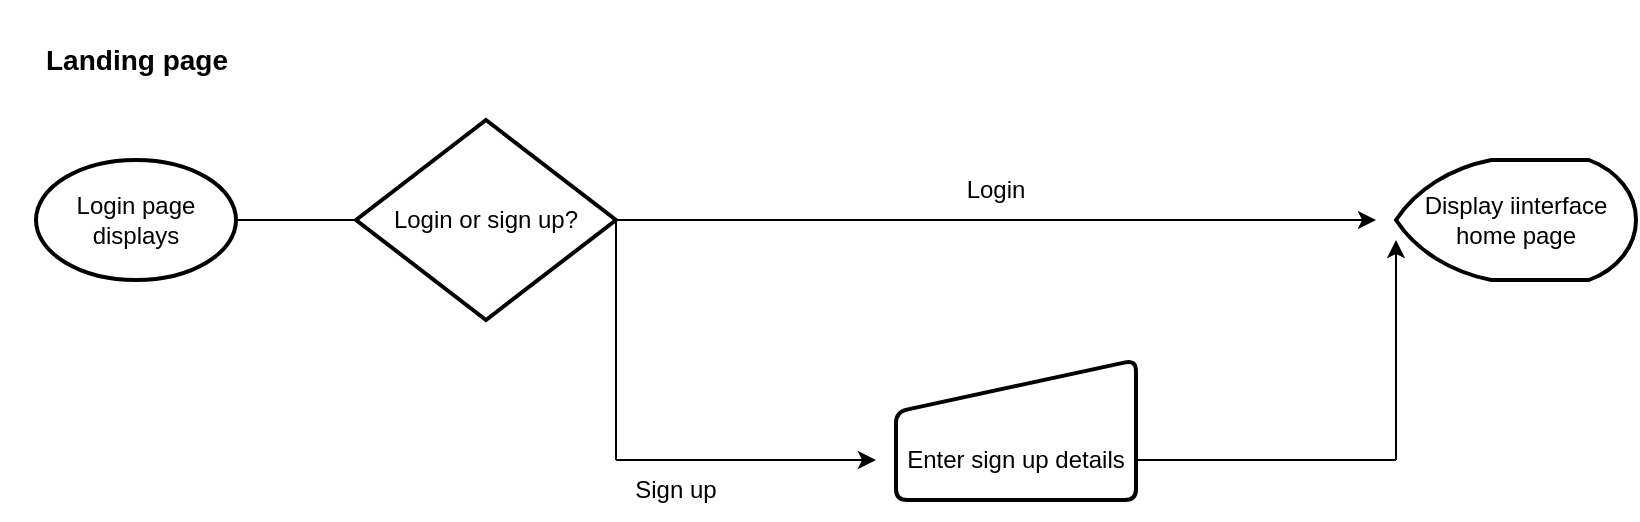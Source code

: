 <mxfile version="20.3.0" type="device"><diagram id="lHnGMbyJXk5zVbckzc-p" name="Page-1"><mxGraphModel dx="1102" dy="1025" grid="1" gridSize="10" guides="1" tooltips="1" connect="1" arrows="1" fold="1" page="1" pageScale="1" pageWidth="850" pageHeight="1100" math="0" shadow="0"><root><mxCell id="0"/><mxCell id="1" parent="0"/><mxCell id="dqPf9lqxxT0dgQ01HagJ-1" value="Login page displays" style="strokeWidth=2;html=1;shape=mxgraph.flowchart.start_1;whiteSpace=wrap;" parent="1" vertex="1"><mxGeometry x="25" y="450" width="100" height="60" as="geometry"/></mxCell><mxCell id="dqPf9lqxxT0dgQ01HagJ-2" value="Login or sign up?" style="strokeWidth=2;html=1;shape=mxgraph.flowchart.decision;whiteSpace=wrap;" parent="1" vertex="1"><mxGeometry x="185" y="430" width="130" height="100" as="geometry"/></mxCell><mxCell id="dqPf9lqxxT0dgQ01HagJ-4" value="Login" style="text;html=1;strokeColor=none;fillColor=none;align=center;verticalAlign=middle;whiteSpace=wrap;rounded=0;" parent="1" vertex="1"><mxGeometry x="475" y="450" width="60" height="30" as="geometry"/></mxCell><mxCell id="dqPf9lqxxT0dgQ01HagJ-5" value="Sign up" style="text;html=1;strokeColor=none;fillColor=none;align=center;verticalAlign=middle;whiteSpace=wrap;rounded=0;" parent="1" vertex="1"><mxGeometry x="315" y="600" width="60" height="30" as="geometry"/></mxCell><mxCell id="dqPf9lqxxT0dgQ01HagJ-6" value="Display iinterface home page" style="strokeWidth=2;html=1;shape=mxgraph.flowchart.display;whiteSpace=wrap;" parent="1" vertex="1"><mxGeometry x="705" y="450" width="120" height="60" as="geometry"/></mxCell><mxCell id="dqPf9lqxxT0dgQ01HagJ-8" value="&lt;br&gt;&lt;br&gt;Enter sign up details" style="html=1;strokeWidth=2;shape=manualInput;whiteSpace=wrap;rounded=1;size=26;arcSize=11;" parent="1" vertex="1"><mxGeometry x="455" y="550" width="120" height="70" as="geometry"/></mxCell><mxCell id="dqPf9lqxxT0dgQ01HagJ-11" value="" style="endArrow=none;html=1;rounded=0;exitX=1;exitY=0.5;exitDx=0;exitDy=0;exitPerimeter=0;" parent="1" source="dqPf9lqxxT0dgQ01HagJ-2" edge="1"><mxGeometry width="50" height="50" relative="1" as="geometry"><mxPoint x="385" y="500" as="sourcePoint"/><mxPoint x="315" y="600" as="targetPoint"/></mxGeometry></mxCell><mxCell id="dqPf9lqxxT0dgQ01HagJ-13" value="" style="endArrow=classic;html=1;rounded=0;" parent="1" edge="1"><mxGeometry width="50" height="50" relative="1" as="geometry"><mxPoint x="315" y="600" as="sourcePoint"/><mxPoint x="445" y="600" as="targetPoint"/></mxGeometry></mxCell><mxCell id="dqPf9lqxxT0dgQ01HagJ-14" value="" style="endArrow=classic;html=1;rounded=0;exitX=1;exitY=0.5;exitDx=0;exitDy=0;exitPerimeter=0;" parent="1" source="dqPf9lqxxT0dgQ01HagJ-2" edge="1"><mxGeometry width="50" height="50" relative="1" as="geometry"><mxPoint x="385" y="500" as="sourcePoint"/><mxPoint x="695" y="480" as="targetPoint"/></mxGeometry></mxCell><mxCell id="dqPf9lqxxT0dgQ01HagJ-15" value="" style="endArrow=none;html=1;rounded=0;exitX=1;exitY=0.714;exitDx=0;exitDy=0;exitPerimeter=0;" parent="1" source="dqPf9lqxxT0dgQ01HagJ-8" edge="1"><mxGeometry width="50" height="50" relative="1" as="geometry"><mxPoint x="577" y="598" as="sourcePoint"/><mxPoint x="705" y="600" as="targetPoint"/></mxGeometry></mxCell><mxCell id="dqPf9lqxxT0dgQ01HagJ-16" value="" style="endArrow=classic;html=1;rounded=0;" parent="1" edge="1"><mxGeometry width="50" height="50" relative="1" as="geometry"><mxPoint x="705" y="600" as="sourcePoint"/><mxPoint x="705" y="490" as="targetPoint"/></mxGeometry></mxCell><mxCell id="dqPf9lqxxT0dgQ01HagJ-17" value="" style="endArrow=none;html=1;rounded=0;exitX=1;exitY=0.5;exitDx=0;exitDy=0;exitPerimeter=0;entryX=0;entryY=0.5;entryDx=0;entryDy=0;entryPerimeter=0;" parent="1" source="dqPf9lqxxT0dgQ01HagJ-1" target="dqPf9lqxxT0dgQ01HagJ-2" edge="1"><mxGeometry width="50" height="50" relative="1" as="geometry"><mxPoint x="385" y="510" as="sourcePoint"/><mxPoint x="435" y="460" as="targetPoint"/></mxGeometry></mxCell><mxCell id="dqPf9lqxxT0dgQ01HagJ-20" value="&lt;font style=&quot;font-size: 14px;&quot;&gt;&lt;b&gt;Landing page&lt;/b&gt;&lt;/font&gt;" style="text;html=1;strokeColor=none;fillColor=none;align=center;verticalAlign=middle;whiteSpace=wrap;rounded=0;" parent="1" vertex="1"><mxGeometry x="7.5" y="370" width="135" height="60" as="geometry"/></mxCell></root></mxGraphModel></diagram></mxfile>